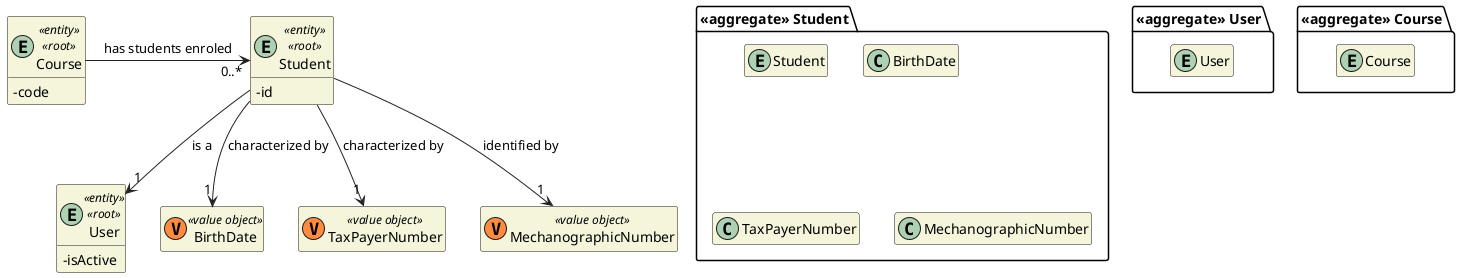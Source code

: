 @startuml DM-STUDENT
'https://plantuml.com/class-diagram

skinparam classAttributeIconSize 0
hide empty attributes
hide empty methods
skinparam classBackgroundColor beige
skinparam ArrowColor #222222

package "<<aggregate>> User" {
    entity User
}

entity User <<entity>> <<root>> {
    - isActive
}

package "<<aggregate>> Course" {
    entity Course
}

entity Course <<entity>> <<root>> {
    - code
}

package "<<aggregate>> Student" {
    entity Student

    class BirthDate
    class TaxPayerNumber
    class MechanographicNumber
}

entity Student <<entity>> <<root>> {
  -id
}

class BirthDate <<(V,#FF8B40) value object>> {}
class TaxPayerNumber <<(V,#FF8B40) value object>> {}
class MechanographicNumber <<(V,#FF8B40) value object>> {}

Student --> "1" BirthDate : characterized by
Student --> "1" TaxPayerNumber : characterized by
Student --> "1" MechanographicNumber : identified by

Student --> "1" User : is a

Course -> "0..*" Student : has students enroled

@enduml
